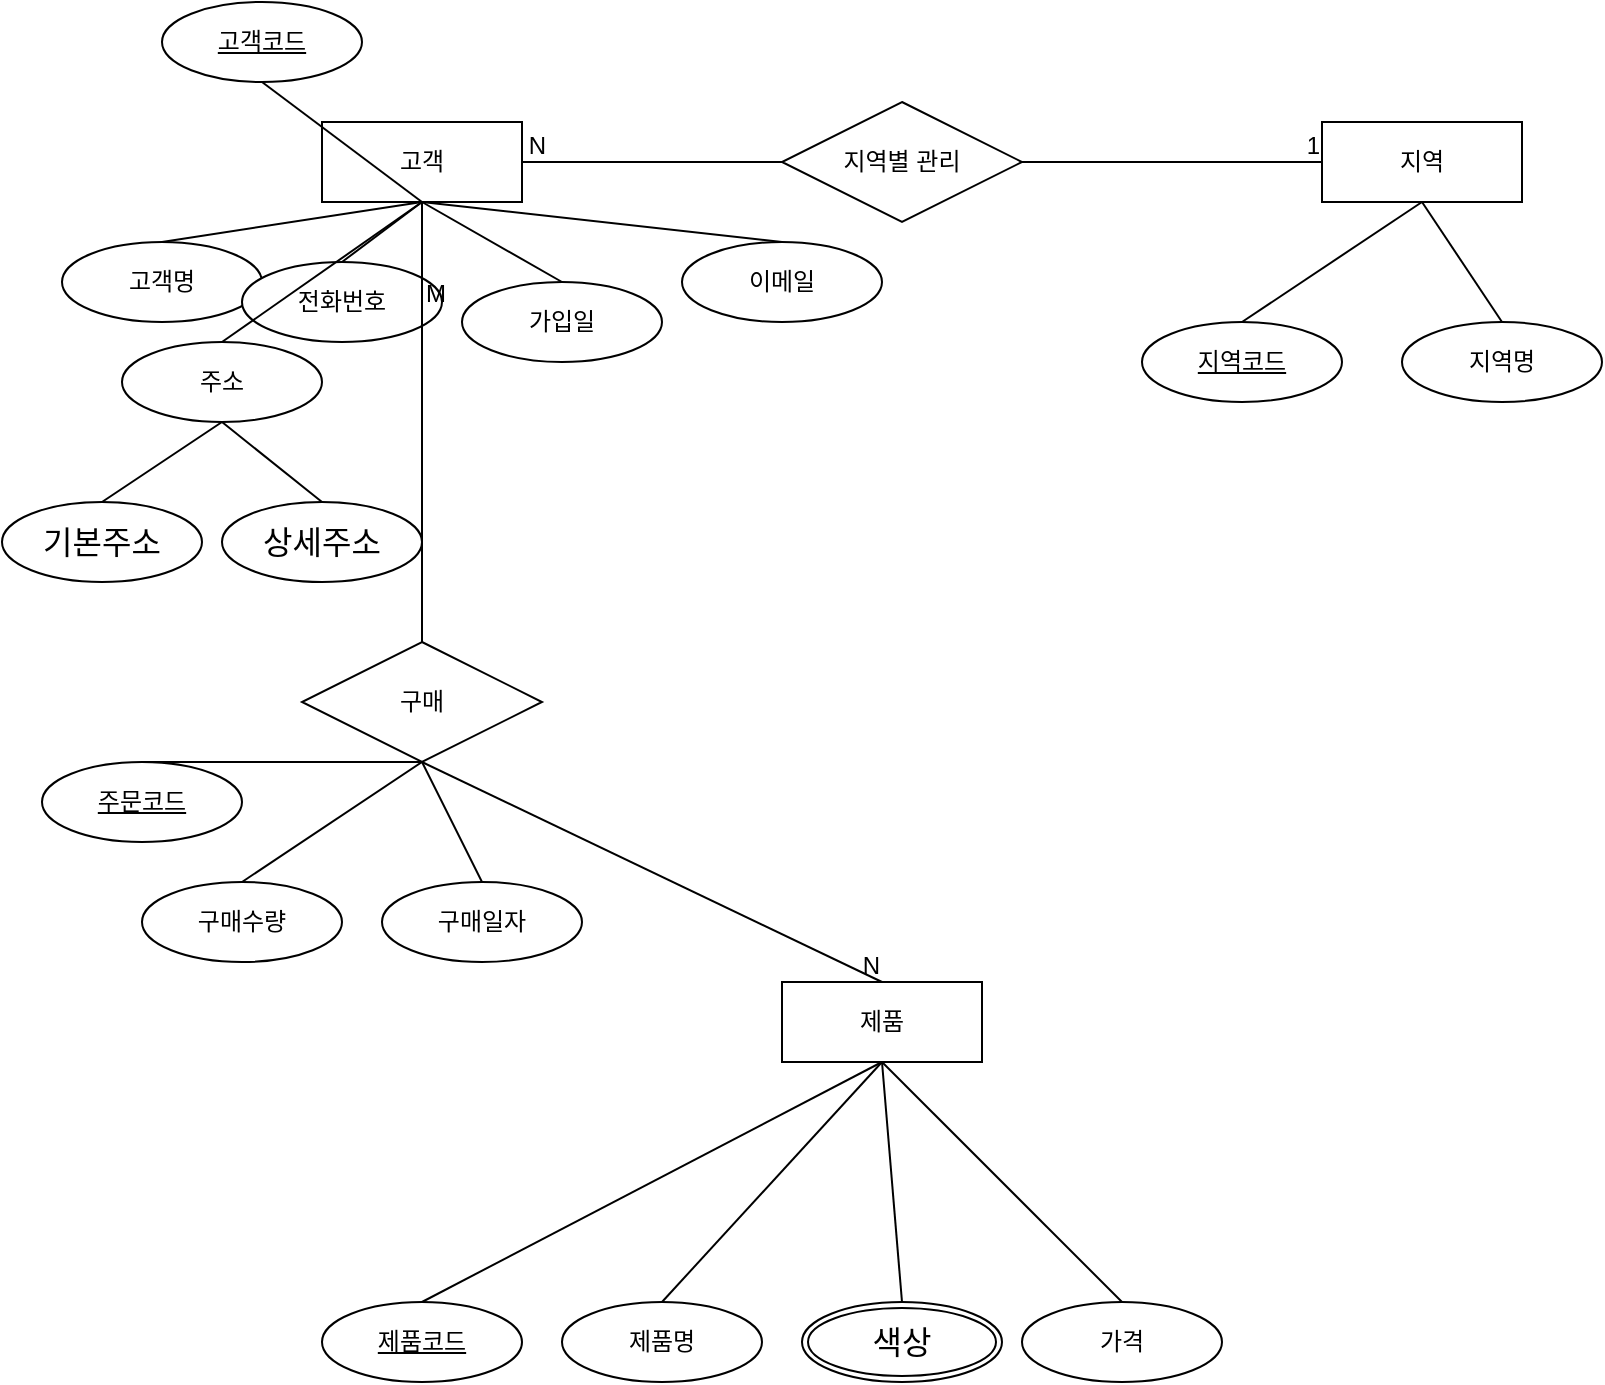 <mxfile version="23.0.2" type="device" pages="2">
  <diagram name="페이지-1" id="agAlnrABVbmc0q977noG">
    <mxGraphModel dx="712" dy="828" grid="1" gridSize="10" guides="1" tooltips="1" connect="1" arrows="1" fold="1" page="1" pageScale="1" pageWidth="827" pageHeight="1169" math="0" shadow="0">
      <root>
        <mxCell id="0" />
        <mxCell id="1" parent="0" />
        <mxCell id="vAJG7Xv3H2hEZ5oo-mpn-1" value="고객" style="whiteSpace=wrap;html=1;align=center;" parent="1" vertex="1">
          <mxGeometry x="170" y="90" width="100" height="40" as="geometry" />
        </mxCell>
        <mxCell id="vAJG7Xv3H2hEZ5oo-mpn-3" value="고객코드" style="ellipse;whiteSpace=wrap;html=1;align=center;fontStyle=4;" parent="1" vertex="1">
          <mxGeometry x="90" y="30" width="100" height="40" as="geometry" />
        </mxCell>
        <mxCell id="vAJG7Xv3H2hEZ5oo-mpn-4" value="고객명" style="ellipse;whiteSpace=wrap;html=1;align=center;" parent="1" vertex="1">
          <mxGeometry x="40" y="150" width="100" height="40" as="geometry" />
        </mxCell>
        <mxCell id="vAJG7Xv3H2hEZ5oo-mpn-5" value="전화번호" style="ellipse;whiteSpace=wrap;html=1;align=center;" parent="1" vertex="1">
          <mxGeometry x="130" y="160" width="100" height="40" as="geometry" />
        </mxCell>
        <mxCell id="vAJG7Xv3H2hEZ5oo-mpn-6" value="이메일" style="ellipse;whiteSpace=wrap;html=1;align=center;" parent="1" vertex="1">
          <mxGeometry x="350" y="150" width="100" height="40" as="geometry" />
        </mxCell>
        <mxCell id="vAJG7Xv3H2hEZ5oo-mpn-7" value="주소" style="ellipse;whiteSpace=wrap;html=1;align=center;" parent="1" vertex="1">
          <mxGeometry x="70" y="200" width="100" height="40" as="geometry" />
        </mxCell>
        <mxCell id="vAJG7Xv3H2hEZ5oo-mpn-9" value="가입일" style="ellipse;whiteSpace=wrap;html=1;align=center;" parent="1" vertex="1">
          <mxGeometry x="240" y="170" width="100" height="40" as="geometry" />
        </mxCell>
        <mxCell id="vAJG7Xv3H2hEZ5oo-mpn-10" value="" style="endArrow=none;html=1;rounded=0;entryX=0.5;entryY=1;entryDx=0;entryDy=0;exitX=0.5;exitY=1;exitDx=0;exitDy=0;" parent="1" source="vAJG7Xv3H2hEZ5oo-mpn-3" target="vAJG7Xv3H2hEZ5oo-mpn-1" edge="1">
          <mxGeometry relative="1" as="geometry">
            <mxPoint x="60" y="210" as="sourcePoint" />
            <mxPoint x="220" y="210" as="targetPoint" />
          </mxGeometry>
        </mxCell>
        <mxCell id="vAJG7Xv3H2hEZ5oo-mpn-12" value="" style="endArrow=none;html=1;rounded=0;exitX=0.5;exitY=0;exitDx=0;exitDy=0;entryX=0.5;entryY=1;entryDx=0;entryDy=0;" parent="1" source="vAJG7Xv3H2hEZ5oo-mpn-4" target="vAJG7Xv3H2hEZ5oo-mpn-1" edge="1">
          <mxGeometry relative="1" as="geometry">
            <mxPoint x="80" y="190" as="sourcePoint" />
            <mxPoint x="260" y="160" as="targetPoint" />
          </mxGeometry>
        </mxCell>
        <mxCell id="vAJG7Xv3H2hEZ5oo-mpn-13" value="" style="endArrow=none;html=1;rounded=0;exitX=0.5;exitY=0;exitDx=0;exitDy=0;entryX=0.5;entryY=1;entryDx=0;entryDy=0;" parent="1" source="vAJG7Xv3H2hEZ5oo-mpn-5" target="vAJG7Xv3H2hEZ5oo-mpn-1" edge="1">
          <mxGeometry relative="1" as="geometry">
            <mxPoint x="190" y="220" as="sourcePoint" />
            <mxPoint x="260" y="160" as="targetPoint" />
          </mxGeometry>
        </mxCell>
        <mxCell id="vAJG7Xv3H2hEZ5oo-mpn-14" value="" style="endArrow=none;html=1;rounded=0;exitX=0.5;exitY=0;exitDx=0;exitDy=0;entryX=0.5;entryY=1;entryDx=0;entryDy=0;" parent="1" source="vAJG7Xv3H2hEZ5oo-mpn-6" target="vAJG7Xv3H2hEZ5oo-mpn-1" edge="1">
          <mxGeometry relative="1" as="geometry">
            <mxPoint x="300" y="220" as="sourcePoint" />
            <mxPoint x="270" y="170" as="targetPoint" />
          </mxGeometry>
        </mxCell>
        <mxCell id="vAJG7Xv3H2hEZ5oo-mpn-15" value="" style="endArrow=none;html=1;rounded=0;exitX=0.5;exitY=0;exitDx=0;exitDy=0;entryX=0.5;entryY=1;entryDx=0;entryDy=0;" parent="1" source="vAJG7Xv3H2hEZ5oo-mpn-7" target="vAJG7Xv3H2hEZ5oo-mpn-1" edge="1">
          <mxGeometry relative="1" as="geometry">
            <mxPoint x="200" y="280" as="sourcePoint" />
            <mxPoint x="410" y="180" as="targetPoint" />
          </mxGeometry>
        </mxCell>
        <mxCell id="vAJG7Xv3H2hEZ5oo-mpn-17" value="" style="endArrow=none;html=1;rounded=0;exitX=0.5;exitY=0;exitDx=0;exitDy=0;entryX=0.5;entryY=1;entryDx=0;entryDy=0;" parent="1" source="vAJG7Xv3H2hEZ5oo-mpn-9" target="vAJG7Xv3H2hEZ5oo-mpn-1" edge="1">
          <mxGeometry relative="1" as="geometry">
            <mxPoint x="400" y="360" as="sourcePoint" />
            <mxPoint x="390" y="230" as="targetPoint" />
          </mxGeometry>
        </mxCell>
        <mxCell id="vAJG7Xv3H2hEZ5oo-mpn-18" value="지역" style="whiteSpace=wrap;html=1;align=center;" parent="1" vertex="1">
          <mxGeometry x="670" y="90" width="100" height="40" as="geometry" />
        </mxCell>
        <mxCell id="vAJG7Xv3H2hEZ5oo-mpn-20" value="지역명" style="ellipse;whiteSpace=wrap;html=1;align=center;" parent="1" vertex="1">
          <mxGeometry x="710" y="190" width="100" height="40" as="geometry" />
        </mxCell>
        <mxCell id="vAJG7Xv3H2hEZ5oo-mpn-21" value="" style="endArrow=none;html=1;rounded=0;entryX=0.5;entryY=1;entryDx=0;entryDy=0;exitX=0.5;exitY=0;exitDx=0;exitDy=0;" parent="1" source="eGrZaeQqLZnE1c3M39Xj-1" target="vAJG7Xv3H2hEZ5oo-mpn-18" edge="1">
          <mxGeometry relative="1" as="geometry">
            <mxPoint x="640" y="190" as="sourcePoint" />
            <mxPoint x="710" y="105" as="targetPoint" />
          </mxGeometry>
        </mxCell>
        <mxCell id="vAJG7Xv3H2hEZ5oo-mpn-22" value="" style="endArrow=none;html=1;rounded=0;exitX=0.5;exitY=0;exitDx=0;exitDy=0;entryX=0.5;entryY=1;entryDx=0;entryDy=0;" parent="1" source="vAJG7Xv3H2hEZ5oo-mpn-20" target="vAJG7Xv3H2hEZ5oo-mpn-18" edge="1">
          <mxGeometry relative="1" as="geometry">
            <mxPoint x="580" y="180" as="sourcePoint" />
            <mxPoint x="630" y="125" as="targetPoint" />
          </mxGeometry>
        </mxCell>
        <mxCell id="vAJG7Xv3H2hEZ5oo-mpn-23" value="제품" style="whiteSpace=wrap;html=1;align=center;" parent="1" vertex="1">
          <mxGeometry x="400" y="520" width="100" height="40" as="geometry" />
        </mxCell>
        <mxCell id="vAJG7Xv3H2hEZ5oo-mpn-25" value="제품명" style="ellipse;whiteSpace=wrap;html=1;align=center;" parent="1" vertex="1">
          <mxGeometry x="290" y="680" width="100" height="40" as="geometry" />
        </mxCell>
        <mxCell id="vAJG7Xv3H2hEZ5oo-mpn-27" value="가격" style="ellipse;whiteSpace=wrap;html=1;align=center;" parent="1" vertex="1">
          <mxGeometry x="520" y="680" width="100" height="40" as="geometry" />
        </mxCell>
        <mxCell id="vAJG7Xv3H2hEZ5oo-mpn-28" value="" style="endArrow=none;html=1;rounded=0;entryX=0.5;entryY=1;entryDx=0;entryDy=0;exitX=0.5;exitY=0;exitDx=0;exitDy=0;" parent="1" source="eGrZaeQqLZnE1c3M39Xj-2" target="vAJG7Xv3H2hEZ5oo-mpn-23" edge="1">
          <mxGeometry relative="1" as="geometry">
            <mxPoint x="220" y="680" as="sourcePoint" />
            <mxPoint x="460" y="480" as="targetPoint" />
          </mxGeometry>
        </mxCell>
        <mxCell id="vAJG7Xv3H2hEZ5oo-mpn-29" value="" style="endArrow=none;html=1;rounded=0;entryX=0.5;entryY=1;entryDx=0;entryDy=0;exitX=0.5;exitY=0;exitDx=0;exitDy=0;" parent="1" source="vAJG7Xv3H2hEZ5oo-mpn-25" target="vAJG7Xv3H2hEZ5oo-mpn-23" edge="1">
          <mxGeometry relative="1" as="geometry">
            <mxPoint x="230" y="690" as="sourcePoint" />
            <mxPoint x="400" y="615" as="targetPoint" />
          </mxGeometry>
        </mxCell>
        <mxCell id="vAJG7Xv3H2hEZ5oo-mpn-30" value="" style="endArrow=none;html=1;rounded=0;entryX=0.5;entryY=1;entryDx=0;entryDy=0;exitX=0.5;exitY=0;exitDx=0;exitDy=0;" parent="1" source="Fdq0bF96aZDWHHD5cIfH-6" target="vAJG7Xv3H2hEZ5oo-mpn-23" edge="1">
          <mxGeometry relative="1" as="geometry">
            <mxPoint x="460" y="680" as="sourcePoint" />
            <mxPoint x="400" y="615" as="targetPoint" />
          </mxGeometry>
        </mxCell>
        <mxCell id="vAJG7Xv3H2hEZ5oo-mpn-31" value="" style="endArrow=none;html=1;rounded=0;entryX=0.5;entryY=1;entryDx=0;entryDy=0;exitX=0.5;exitY=0;exitDx=0;exitDy=0;" parent="1" source="vAJG7Xv3H2hEZ5oo-mpn-27" target="vAJG7Xv3H2hEZ5oo-mpn-23" edge="1">
          <mxGeometry relative="1" as="geometry">
            <mxPoint x="470" y="690" as="sourcePoint" />
            <mxPoint x="400" y="615" as="targetPoint" />
          </mxGeometry>
        </mxCell>
        <mxCell id="vAJG7Xv3H2hEZ5oo-mpn-33" value="구매수량" style="ellipse;whiteSpace=wrap;html=1;align=center;" parent="1" vertex="1">
          <mxGeometry x="80" y="470" width="100" height="40" as="geometry" />
        </mxCell>
        <mxCell id="vAJG7Xv3H2hEZ5oo-mpn-34" value="구매일자" style="ellipse;whiteSpace=wrap;html=1;align=center;" parent="1" vertex="1">
          <mxGeometry x="200" y="470" width="100" height="40" as="geometry" />
        </mxCell>
        <mxCell id="vAJG7Xv3H2hEZ5oo-mpn-35" value="" style="endArrow=none;html=1;rounded=0;entryX=0.5;entryY=0;entryDx=0;entryDy=0;exitX=0.5;exitY=1;exitDx=0;exitDy=0;" parent="1" source="vAJG7Xv3H2hEZ5oo-mpn-32" target="vAJG7Xv3H2hEZ5oo-mpn-33" edge="1">
          <mxGeometry relative="1" as="geometry">
            <mxPoint x="-70" y="540" as="sourcePoint" />
            <mxPoint x="90" y="540" as="targetPoint" />
          </mxGeometry>
        </mxCell>
        <mxCell id="vAJG7Xv3H2hEZ5oo-mpn-36" value="" style="endArrow=none;html=1;rounded=0;entryX=0.5;entryY=0;entryDx=0;entryDy=0;exitX=0.5;exitY=1;exitDx=0;exitDy=0;" parent="1" source="vAJG7Xv3H2hEZ5oo-mpn-32" target="vAJG7Xv3H2hEZ5oo-mpn-34" edge="1">
          <mxGeometry relative="1" as="geometry">
            <mxPoint x="-70" y="540" as="sourcePoint" />
            <mxPoint x="90" y="540" as="targetPoint" />
          </mxGeometry>
        </mxCell>
        <mxCell id="vAJG7Xv3H2hEZ5oo-mpn-37" value="지역별 관리" style="shape=rhombus;perimeter=rhombusPerimeter;whiteSpace=wrap;html=1;align=center;" parent="1" vertex="1">
          <mxGeometry x="400" y="80" width="120" height="60" as="geometry" />
        </mxCell>
        <mxCell id="vAJG7Xv3H2hEZ5oo-mpn-38" value="" style="endArrow=none;html=1;rounded=0;entryX=0;entryY=0.5;entryDx=0;entryDy=0;exitX=1;exitY=0.5;exitDx=0;exitDy=0;" parent="1" source="vAJG7Xv3H2hEZ5oo-mpn-37" target="vAJG7Xv3H2hEZ5oo-mpn-18" edge="1">
          <mxGeometry relative="1" as="geometry">
            <mxPoint x="170" y="480" as="sourcePoint" />
            <mxPoint x="330" y="480" as="targetPoint" />
          </mxGeometry>
        </mxCell>
        <mxCell id="vAJG7Xv3H2hEZ5oo-mpn-39" value="1" style="resizable=0;html=1;whiteSpace=wrap;align=right;verticalAlign=bottom;" parent="vAJG7Xv3H2hEZ5oo-mpn-38" connectable="0" vertex="1">
          <mxGeometry x="1" relative="1" as="geometry" />
        </mxCell>
        <mxCell id="vAJG7Xv3H2hEZ5oo-mpn-40" value="" style="endArrow=none;html=1;rounded=0;exitX=0;exitY=0.5;exitDx=0;exitDy=0;entryX=1;entryY=0.5;entryDx=0;entryDy=0;" parent="1" source="vAJG7Xv3H2hEZ5oo-mpn-37" target="vAJG7Xv3H2hEZ5oo-mpn-1" edge="1">
          <mxGeometry relative="1" as="geometry">
            <mxPoint x="170" y="380" as="sourcePoint" />
            <mxPoint x="330" y="380" as="targetPoint" />
          </mxGeometry>
        </mxCell>
        <mxCell id="vAJG7Xv3H2hEZ5oo-mpn-41" value="N" style="resizable=0;html=1;whiteSpace=wrap;align=right;verticalAlign=bottom;" parent="vAJG7Xv3H2hEZ5oo-mpn-40" connectable="0" vertex="1">
          <mxGeometry x="1" relative="1" as="geometry">
            <mxPoint x="13" as="offset" />
          </mxGeometry>
        </mxCell>
        <mxCell id="vAJG7Xv3H2hEZ5oo-mpn-44" value="" style="endArrow=none;html=1;rounded=0;exitX=0.5;exitY=1;exitDx=0;exitDy=0;entryX=0.5;entryY=0;entryDx=0;entryDy=0;" parent="1" source="vAJG7Xv3H2hEZ5oo-mpn-32" target="vAJG7Xv3H2hEZ5oo-mpn-23" edge="1">
          <mxGeometry relative="1" as="geometry">
            <mxPoint x="610" y="380" as="sourcePoint" />
            <mxPoint x="770" y="380" as="targetPoint" />
            <Array as="points" />
          </mxGeometry>
        </mxCell>
        <mxCell id="vAJG7Xv3H2hEZ5oo-mpn-46" value="N" style="resizable=0;html=1;whiteSpace=wrap;align=right;verticalAlign=bottom;" parent="vAJG7Xv3H2hEZ5oo-mpn-44" connectable="0" vertex="1">
          <mxGeometry x="1" relative="1" as="geometry" />
        </mxCell>
        <mxCell id="vAJG7Xv3H2hEZ5oo-mpn-47" value="" style="endArrow=none;html=1;rounded=0;exitX=0.5;exitY=1;exitDx=0;exitDy=0;entryX=0.5;entryY=0;entryDx=0;entryDy=0;" parent="1" source="vAJG7Xv3H2hEZ5oo-mpn-1" target="vAJG7Xv3H2hEZ5oo-mpn-32" edge="1">
          <mxGeometry relative="1" as="geometry">
            <mxPoint x="250" y="130" as="sourcePoint" />
            <mxPoint x="390" y="565" as="targetPoint" />
            <Array as="points" />
          </mxGeometry>
        </mxCell>
        <mxCell id="vAJG7Xv3H2hEZ5oo-mpn-48" value="M" style="resizable=0;html=1;whiteSpace=wrap;align=left;verticalAlign=bottom;" parent="vAJG7Xv3H2hEZ5oo-mpn-47" connectable="0" vertex="1">
          <mxGeometry x="-1" relative="1" as="geometry">
            <mxPoint y="54" as="offset" />
          </mxGeometry>
        </mxCell>
        <mxCell id="vAJG7Xv3H2hEZ5oo-mpn-32" value="구매" style="shape=rhombus;perimeter=rhombusPerimeter;whiteSpace=wrap;html=1;align=center;" parent="1" vertex="1">
          <mxGeometry x="160" y="350" width="120" height="60" as="geometry" />
        </mxCell>
        <mxCell id="eGrZaeQqLZnE1c3M39Xj-1" value="지역코드" style="ellipse;whiteSpace=wrap;html=1;align=center;fontStyle=4;" parent="1" vertex="1">
          <mxGeometry x="580" y="190" width="100" height="40" as="geometry" />
        </mxCell>
        <mxCell id="eGrZaeQqLZnE1c3M39Xj-2" value="제품코드" style="ellipse;whiteSpace=wrap;html=1;align=center;fontStyle=4;" parent="1" vertex="1">
          <mxGeometry x="170" y="680" width="100" height="40" as="geometry" />
        </mxCell>
        <mxCell id="eGrZaeQqLZnE1c3M39Xj-3" value="주문코드" style="ellipse;whiteSpace=wrap;html=1;align=center;fontStyle=4;" parent="1" vertex="1">
          <mxGeometry x="30" y="410" width="100" height="40" as="geometry" />
        </mxCell>
        <mxCell id="eGrZaeQqLZnE1c3M39Xj-4" value="" style="endArrow=none;html=1;rounded=0;exitX=0.5;exitY=0;exitDx=0;exitDy=0;" parent="1" source="eGrZaeQqLZnE1c3M39Xj-3" edge="1">
          <mxGeometry relative="1" as="geometry">
            <mxPoint x="610" y="400" as="sourcePoint" />
            <mxPoint x="220" y="410" as="targetPoint" />
          </mxGeometry>
        </mxCell>
        <mxCell id="Fdq0bF96aZDWHHD5cIfH-1" value="기본주소" style="ellipse;whiteSpace=wrap;html=1;align=center;fontSize=16;" vertex="1" parent="1">
          <mxGeometry x="10" y="280" width="100" height="40" as="geometry" />
        </mxCell>
        <mxCell id="Fdq0bF96aZDWHHD5cIfH-3" value="상세주소" style="ellipse;whiteSpace=wrap;html=1;align=center;fontSize=16;" vertex="1" parent="1">
          <mxGeometry x="120" y="280" width="100" height="40" as="geometry" />
        </mxCell>
        <mxCell id="Fdq0bF96aZDWHHD5cIfH-4" value="" style="endArrow=none;html=1;rounded=0;fontSize=12;startSize=8;endSize=8;curved=1;exitX=0.5;exitY=0;exitDx=0;exitDy=0;entryX=0.5;entryY=1;entryDx=0;entryDy=0;" edge="1" parent="1" source="Fdq0bF96aZDWHHD5cIfH-1" target="vAJG7Xv3H2hEZ5oo-mpn-7">
          <mxGeometry relative="1" as="geometry">
            <mxPoint x="320" y="330" as="sourcePoint" />
            <mxPoint x="480" y="330" as="targetPoint" />
          </mxGeometry>
        </mxCell>
        <mxCell id="Fdq0bF96aZDWHHD5cIfH-5" value="" style="endArrow=none;html=1;rounded=0;fontSize=12;startSize=8;endSize=8;curved=1;entryX=0.5;entryY=1;entryDx=0;entryDy=0;exitX=0.5;exitY=0;exitDx=0;exitDy=0;" edge="1" parent="1" source="Fdq0bF96aZDWHHD5cIfH-3" target="vAJG7Xv3H2hEZ5oo-mpn-7">
          <mxGeometry relative="1" as="geometry">
            <mxPoint x="230" y="330" as="sourcePoint" />
            <mxPoint x="390" y="330" as="targetPoint" />
          </mxGeometry>
        </mxCell>
        <mxCell id="Fdq0bF96aZDWHHD5cIfH-6" value="색상" style="ellipse;shape=doubleEllipse;margin=3;whiteSpace=wrap;html=1;align=center;fontSize=16;" vertex="1" parent="1">
          <mxGeometry x="410" y="680" width="100" height="40" as="geometry" />
        </mxCell>
      </root>
    </mxGraphModel>
  </diagram>
  <diagram id="1ZFnP8sK4Ur0XCQ3PbQ-" name="릴레이션십">
    <mxGraphModel dx="712" dy="828" grid="1" gridSize="10" guides="1" tooltips="1" connect="1" arrows="1" fold="1" page="1" pageScale="1" pageWidth="827" pageHeight="1169" math="0" shadow="0">
      <root>
        <mxCell id="0" />
        <mxCell id="1" parent="0" />
        <mxCell id="qqgQk-MeV85JXvfZ6uq5-17" value="고객" style="shape=table;startSize=30;container=1;collapsible=1;childLayout=tableLayout;fixedRows=1;rowLines=0;fontStyle=1;align=center;resizeLast=1;html=1;whiteSpace=wrap;" parent="1" vertex="1">
          <mxGeometry x="40" y="30" width="180" height="270" as="geometry" />
        </mxCell>
        <mxCell id="qqgQk-MeV85JXvfZ6uq5-18" value="" style="shape=tableRow;horizontal=0;startSize=0;swimlaneHead=0;swimlaneBody=0;fillColor=none;collapsible=0;dropTarget=0;points=[[0,0.5],[1,0.5]];portConstraint=eastwest;top=0;left=0;right=0;bottom=0;html=1;" parent="qqgQk-MeV85JXvfZ6uq5-17" vertex="1">
          <mxGeometry y="30" width="180" height="30" as="geometry" />
        </mxCell>
        <mxCell id="qqgQk-MeV85JXvfZ6uq5-19" value="PK" style="shape=partialRectangle;connectable=0;fillColor=none;top=0;left=0;bottom=0;right=0;fontStyle=1;overflow=hidden;html=1;whiteSpace=wrap;" parent="qqgQk-MeV85JXvfZ6uq5-18" vertex="1">
          <mxGeometry width="60" height="30" as="geometry">
            <mxRectangle width="60" height="30" as="alternateBounds" />
          </mxGeometry>
        </mxCell>
        <mxCell id="qqgQk-MeV85JXvfZ6uq5-20" value="고객코드" style="shape=partialRectangle;connectable=0;fillColor=none;top=0;left=0;bottom=0;right=0;align=left;spacingLeft=6;fontStyle=5;overflow=hidden;html=1;whiteSpace=wrap;" parent="qqgQk-MeV85JXvfZ6uq5-18" vertex="1">
          <mxGeometry x="60" width="120" height="30" as="geometry">
            <mxRectangle width="120" height="30" as="alternateBounds" />
          </mxGeometry>
        </mxCell>
        <mxCell id="qqgQk-MeV85JXvfZ6uq5-21" value="" style="shape=tableRow;horizontal=0;startSize=0;swimlaneHead=0;swimlaneBody=0;fillColor=none;collapsible=0;dropTarget=0;points=[[0,0.5],[1,0.5]];portConstraint=eastwest;top=0;left=0;right=0;bottom=1;html=1;" parent="qqgQk-MeV85JXvfZ6uq5-17" vertex="1">
          <mxGeometry y="60" width="180" height="30" as="geometry" />
        </mxCell>
        <mxCell id="qqgQk-MeV85JXvfZ6uq5-22" value="FK&lt;span style=&quot;white-space: pre;&quot;&gt;&#x9;&lt;/span&gt;" style="shape=partialRectangle;connectable=0;fillColor=none;top=0;left=0;bottom=0;right=0;fontStyle=1;overflow=hidden;html=1;whiteSpace=wrap;" parent="qqgQk-MeV85JXvfZ6uq5-21" vertex="1">
          <mxGeometry width="60" height="30" as="geometry">
            <mxRectangle width="60" height="30" as="alternateBounds" />
          </mxGeometry>
        </mxCell>
        <mxCell id="qqgQk-MeV85JXvfZ6uq5-23" value="지역" style="shape=partialRectangle;connectable=0;fillColor=none;top=0;left=0;bottom=0;right=0;align=left;spacingLeft=6;fontStyle=5;overflow=hidden;html=1;whiteSpace=wrap;" parent="qqgQk-MeV85JXvfZ6uq5-21" vertex="1">
          <mxGeometry x="60" width="120" height="30" as="geometry">
            <mxRectangle width="120" height="30" as="alternateBounds" />
          </mxGeometry>
        </mxCell>
        <mxCell id="qqgQk-MeV85JXvfZ6uq5-24" value="" style="shape=tableRow;horizontal=0;startSize=0;swimlaneHead=0;swimlaneBody=0;fillColor=none;collapsible=0;dropTarget=0;points=[[0,0.5],[1,0.5]];portConstraint=eastwest;top=0;left=0;right=0;bottom=0;html=1;" parent="qqgQk-MeV85JXvfZ6uq5-17" vertex="1">
          <mxGeometry y="90" width="180" height="30" as="geometry" />
        </mxCell>
        <mxCell id="qqgQk-MeV85JXvfZ6uq5-25" value="" style="shape=partialRectangle;connectable=0;fillColor=none;top=0;left=0;bottom=0;right=0;editable=1;overflow=hidden;html=1;whiteSpace=wrap;" parent="qqgQk-MeV85JXvfZ6uq5-24" vertex="1">
          <mxGeometry width="60" height="30" as="geometry">
            <mxRectangle width="60" height="30" as="alternateBounds" />
          </mxGeometry>
        </mxCell>
        <mxCell id="qqgQk-MeV85JXvfZ6uq5-26" value="고객명" style="shape=partialRectangle;connectable=0;fillColor=none;top=0;left=0;bottom=0;right=0;align=left;spacingLeft=6;overflow=hidden;html=1;whiteSpace=wrap;" parent="qqgQk-MeV85JXvfZ6uq5-24" vertex="1">
          <mxGeometry x="60" width="120" height="30" as="geometry">
            <mxRectangle width="120" height="30" as="alternateBounds" />
          </mxGeometry>
        </mxCell>
        <mxCell id="qqgQk-MeV85JXvfZ6uq5-27" value="" style="shape=tableRow;horizontal=0;startSize=0;swimlaneHead=0;swimlaneBody=0;fillColor=none;collapsible=0;dropTarget=0;points=[[0,0.5],[1,0.5]];portConstraint=eastwest;top=0;left=0;right=0;bottom=0;html=1;" parent="qqgQk-MeV85JXvfZ6uq5-17" vertex="1">
          <mxGeometry y="120" width="180" height="30" as="geometry" />
        </mxCell>
        <mxCell id="qqgQk-MeV85JXvfZ6uq5-28" value="" style="shape=partialRectangle;connectable=0;fillColor=none;top=0;left=0;bottom=0;right=0;editable=1;overflow=hidden;html=1;whiteSpace=wrap;" parent="qqgQk-MeV85JXvfZ6uq5-27" vertex="1">
          <mxGeometry width="60" height="30" as="geometry">
            <mxRectangle width="60" height="30" as="alternateBounds" />
          </mxGeometry>
        </mxCell>
        <mxCell id="qqgQk-MeV85JXvfZ6uq5-29" value="전화번호" style="shape=partialRectangle;connectable=0;fillColor=none;top=0;left=0;bottom=0;right=0;align=left;spacingLeft=6;overflow=hidden;html=1;whiteSpace=wrap;" parent="qqgQk-MeV85JXvfZ6uq5-27" vertex="1">
          <mxGeometry x="60" width="120" height="30" as="geometry">
            <mxRectangle width="120" height="30" as="alternateBounds" />
          </mxGeometry>
        </mxCell>
        <mxCell id="qqgQk-MeV85JXvfZ6uq5-43" value="" style="shape=tableRow;horizontal=0;startSize=0;swimlaneHead=0;swimlaneBody=0;fillColor=none;collapsible=0;dropTarget=0;points=[[0,0.5],[1,0.5]];portConstraint=eastwest;top=0;left=0;right=0;bottom=0;html=1;" parent="qqgQk-MeV85JXvfZ6uq5-17" vertex="1">
          <mxGeometry y="150" width="180" height="30" as="geometry" />
        </mxCell>
        <mxCell id="qqgQk-MeV85JXvfZ6uq5-44" value="" style="shape=partialRectangle;connectable=0;fillColor=none;top=0;left=0;bottom=0;right=0;editable=1;overflow=hidden;html=1;whiteSpace=wrap;" parent="qqgQk-MeV85JXvfZ6uq5-43" vertex="1">
          <mxGeometry width="60" height="30" as="geometry">
            <mxRectangle width="60" height="30" as="alternateBounds" />
          </mxGeometry>
        </mxCell>
        <mxCell id="qqgQk-MeV85JXvfZ6uq5-45" value="이메일" style="shape=partialRectangle;connectable=0;fillColor=none;top=0;left=0;bottom=0;right=0;align=left;spacingLeft=6;overflow=hidden;html=1;whiteSpace=wrap;" parent="qqgQk-MeV85JXvfZ6uq5-43" vertex="1">
          <mxGeometry x="60" width="120" height="30" as="geometry">
            <mxRectangle width="120" height="30" as="alternateBounds" />
          </mxGeometry>
        </mxCell>
        <mxCell id="qqgQk-MeV85JXvfZ6uq5-46" value="" style="shape=tableRow;horizontal=0;startSize=0;swimlaneHead=0;swimlaneBody=0;fillColor=none;collapsible=0;dropTarget=0;points=[[0,0.5],[1,0.5]];portConstraint=eastwest;top=0;left=0;right=0;bottom=0;html=1;" parent="qqgQk-MeV85JXvfZ6uq5-17" vertex="1">
          <mxGeometry y="180" width="180" height="30" as="geometry" />
        </mxCell>
        <mxCell id="qqgQk-MeV85JXvfZ6uq5-47" value="" style="shape=partialRectangle;connectable=0;fillColor=none;top=0;left=0;bottom=0;right=0;editable=1;overflow=hidden;html=1;whiteSpace=wrap;" parent="qqgQk-MeV85JXvfZ6uq5-46" vertex="1">
          <mxGeometry width="60" height="30" as="geometry">
            <mxRectangle width="60" height="30" as="alternateBounds" />
          </mxGeometry>
        </mxCell>
        <mxCell id="qqgQk-MeV85JXvfZ6uq5-48" value="기본주소" style="shape=partialRectangle;connectable=0;fillColor=none;top=0;left=0;bottom=0;right=0;align=left;spacingLeft=6;overflow=hidden;html=1;whiteSpace=wrap;" parent="qqgQk-MeV85JXvfZ6uq5-46" vertex="1">
          <mxGeometry x="60" width="120" height="30" as="geometry">
            <mxRectangle width="120" height="30" as="alternateBounds" />
          </mxGeometry>
        </mxCell>
        <mxCell id="oCkBqmZnr9LWscITxb4S-3" value="" style="shape=tableRow;horizontal=0;startSize=0;swimlaneHead=0;swimlaneBody=0;fillColor=none;collapsible=0;dropTarget=0;points=[[0,0.5],[1,0.5]];portConstraint=eastwest;top=0;left=0;right=0;bottom=0;html=1;" vertex="1" parent="qqgQk-MeV85JXvfZ6uq5-17">
          <mxGeometry y="210" width="180" height="30" as="geometry" />
        </mxCell>
        <mxCell id="oCkBqmZnr9LWscITxb4S-4" value="" style="shape=partialRectangle;connectable=0;fillColor=none;top=0;left=0;bottom=0;right=0;editable=1;overflow=hidden;html=1;whiteSpace=wrap;" vertex="1" parent="oCkBqmZnr9LWscITxb4S-3">
          <mxGeometry width="60" height="30" as="geometry">
            <mxRectangle width="60" height="30" as="alternateBounds" />
          </mxGeometry>
        </mxCell>
        <mxCell id="oCkBqmZnr9LWscITxb4S-5" value="상세주소" style="shape=partialRectangle;connectable=0;fillColor=none;top=0;left=0;bottom=0;right=0;align=left;spacingLeft=6;overflow=hidden;html=1;whiteSpace=wrap;" vertex="1" parent="oCkBqmZnr9LWscITxb4S-3">
          <mxGeometry x="60" width="120" height="30" as="geometry">
            <mxRectangle width="120" height="30" as="alternateBounds" />
          </mxGeometry>
        </mxCell>
        <mxCell id="qqgQk-MeV85JXvfZ6uq5-49" value="" style="shape=tableRow;horizontal=0;startSize=0;swimlaneHead=0;swimlaneBody=0;fillColor=none;collapsible=0;dropTarget=0;points=[[0,0.5],[1,0.5]];portConstraint=eastwest;top=0;left=0;right=0;bottom=0;html=1;" parent="qqgQk-MeV85JXvfZ6uq5-17" vertex="1">
          <mxGeometry y="240" width="180" height="30" as="geometry" />
        </mxCell>
        <mxCell id="qqgQk-MeV85JXvfZ6uq5-50" value="" style="shape=partialRectangle;connectable=0;fillColor=none;top=0;left=0;bottom=0;right=0;editable=1;overflow=hidden;html=1;whiteSpace=wrap;" parent="qqgQk-MeV85JXvfZ6uq5-49" vertex="1">
          <mxGeometry width="60" height="30" as="geometry">
            <mxRectangle width="60" height="30" as="alternateBounds" />
          </mxGeometry>
        </mxCell>
        <mxCell id="qqgQk-MeV85JXvfZ6uq5-51" value="가입일" style="shape=partialRectangle;connectable=0;fillColor=none;top=0;left=0;bottom=0;right=0;align=left;spacingLeft=6;overflow=hidden;html=1;whiteSpace=wrap;" parent="qqgQk-MeV85JXvfZ6uq5-49" vertex="1">
          <mxGeometry x="60" width="120" height="30" as="geometry">
            <mxRectangle width="120" height="30" as="alternateBounds" />
          </mxGeometry>
        </mxCell>
        <mxCell id="qqgQk-MeV85JXvfZ6uq5-65" value="지역" style="shape=table;startSize=30;container=1;collapsible=1;childLayout=tableLayout;fixedRows=1;rowLines=0;fontStyle=1;align=center;resizeLast=1;html=1;" parent="1" vertex="1">
          <mxGeometry x="290" y="510" width="180" height="90" as="geometry" />
        </mxCell>
        <mxCell id="qqgQk-MeV85JXvfZ6uq5-66" value="" style="shape=tableRow;horizontal=0;startSize=0;swimlaneHead=0;swimlaneBody=0;fillColor=none;collapsible=0;dropTarget=0;points=[[0,0.5],[1,0.5]];portConstraint=eastwest;top=0;left=0;right=0;bottom=1;" parent="qqgQk-MeV85JXvfZ6uq5-65" vertex="1">
          <mxGeometry y="30" width="180" height="30" as="geometry" />
        </mxCell>
        <mxCell id="qqgQk-MeV85JXvfZ6uq5-67" value="PK" style="shape=partialRectangle;connectable=0;fillColor=none;top=0;left=0;bottom=0;right=0;fontStyle=1;overflow=hidden;whiteSpace=wrap;html=1;" parent="qqgQk-MeV85JXvfZ6uq5-66" vertex="1">
          <mxGeometry width="30" height="30" as="geometry">
            <mxRectangle width="30" height="30" as="alternateBounds" />
          </mxGeometry>
        </mxCell>
        <mxCell id="qqgQk-MeV85JXvfZ6uq5-68" value="지역코드" style="shape=partialRectangle;connectable=0;fillColor=none;top=0;left=0;bottom=0;right=0;align=left;spacingLeft=6;fontStyle=5;overflow=hidden;whiteSpace=wrap;html=1;" parent="qqgQk-MeV85JXvfZ6uq5-66" vertex="1">
          <mxGeometry x="30" width="150" height="30" as="geometry">
            <mxRectangle width="150" height="30" as="alternateBounds" />
          </mxGeometry>
        </mxCell>
        <mxCell id="qqgQk-MeV85JXvfZ6uq5-69" value="" style="shape=tableRow;horizontal=0;startSize=0;swimlaneHead=0;swimlaneBody=0;fillColor=none;collapsible=0;dropTarget=0;points=[[0,0.5],[1,0.5]];portConstraint=eastwest;top=0;left=0;right=0;bottom=0;" parent="qqgQk-MeV85JXvfZ6uq5-65" vertex="1">
          <mxGeometry y="60" width="180" height="30" as="geometry" />
        </mxCell>
        <mxCell id="qqgQk-MeV85JXvfZ6uq5-70" value="" style="shape=partialRectangle;connectable=0;fillColor=none;top=0;left=0;bottom=0;right=0;editable=1;overflow=hidden;whiteSpace=wrap;html=1;" parent="qqgQk-MeV85JXvfZ6uq5-69" vertex="1">
          <mxGeometry width="30" height="30" as="geometry">
            <mxRectangle width="30" height="30" as="alternateBounds" />
          </mxGeometry>
        </mxCell>
        <mxCell id="qqgQk-MeV85JXvfZ6uq5-71" value="지역명" style="shape=partialRectangle;connectable=0;fillColor=none;top=0;left=0;bottom=0;right=0;align=left;spacingLeft=6;overflow=hidden;whiteSpace=wrap;html=1;" parent="qqgQk-MeV85JXvfZ6uq5-69" vertex="1">
          <mxGeometry x="30" width="150" height="30" as="geometry">
            <mxRectangle width="150" height="30" as="alternateBounds" />
          </mxGeometry>
        </mxCell>
        <mxCell id="h1A44Ry_da37zpVlqOvN-14" value="제품" style="shape=table;startSize=30;container=1;collapsible=1;childLayout=tableLayout;fixedRows=1;rowLines=0;fontStyle=1;align=center;resizeLast=1;html=1;" parent="1" vertex="1">
          <mxGeometry x="540" y="30" width="180" height="150" as="geometry" />
        </mxCell>
        <mxCell id="h1A44Ry_da37zpVlqOvN-15" value="" style="shape=tableRow;horizontal=0;startSize=0;swimlaneHead=0;swimlaneBody=0;fillColor=none;collapsible=0;dropTarget=0;points=[[0,0.5],[1,0.5]];portConstraint=eastwest;top=0;left=0;right=0;bottom=1;" parent="h1A44Ry_da37zpVlqOvN-14" vertex="1">
          <mxGeometry y="30" width="180" height="30" as="geometry" />
        </mxCell>
        <mxCell id="h1A44Ry_da37zpVlqOvN-16" value="PK" style="shape=partialRectangle;connectable=0;fillColor=none;top=0;left=0;bottom=0;right=0;fontStyle=1;overflow=hidden;whiteSpace=wrap;html=1;" parent="h1A44Ry_da37zpVlqOvN-15" vertex="1">
          <mxGeometry width="30" height="30" as="geometry">
            <mxRectangle width="30" height="30" as="alternateBounds" />
          </mxGeometry>
        </mxCell>
        <mxCell id="h1A44Ry_da37zpVlqOvN-17" value="제품코드" style="shape=partialRectangle;connectable=0;fillColor=none;top=0;left=0;bottom=0;right=0;align=left;spacingLeft=6;fontStyle=5;overflow=hidden;whiteSpace=wrap;html=1;" parent="h1A44Ry_da37zpVlqOvN-15" vertex="1">
          <mxGeometry x="30" width="150" height="30" as="geometry">
            <mxRectangle width="150" height="30" as="alternateBounds" />
          </mxGeometry>
        </mxCell>
        <mxCell id="h1A44Ry_da37zpVlqOvN-18" value="" style="shape=tableRow;horizontal=0;startSize=0;swimlaneHead=0;swimlaneBody=0;fillColor=none;collapsible=0;dropTarget=0;points=[[0,0.5],[1,0.5]];portConstraint=eastwest;top=0;left=0;right=0;bottom=0;" parent="h1A44Ry_da37zpVlqOvN-14" vertex="1">
          <mxGeometry y="60" width="180" height="30" as="geometry" />
        </mxCell>
        <mxCell id="h1A44Ry_da37zpVlqOvN-19" value="" style="shape=partialRectangle;connectable=0;fillColor=none;top=0;left=0;bottom=0;right=0;editable=1;overflow=hidden;whiteSpace=wrap;html=1;" parent="h1A44Ry_da37zpVlqOvN-18" vertex="1">
          <mxGeometry width="30" height="30" as="geometry">
            <mxRectangle width="30" height="30" as="alternateBounds" />
          </mxGeometry>
        </mxCell>
        <mxCell id="h1A44Ry_da37zpVlqOvN-20" value="제품명" style="shape=partialRectangle;connectable=0;fillColor=none;top=0;left=0;bottom=0;right=0;align=left;spacingLeft=6;overflow=hidden;whiteSpace=wrap;html=1;" parent="h1A44Ry_da37zpVlqOvN-18" vertex="1">
          <mxGeometry x="30" width="150" height="30" as="geometry">
            <mxRectangle width="150" height="30" as="alternateBounds" />
          </mxGeometry>
        </mxCell>
        <mxCell id="h1A44Ry_da37zpVlqOvN-21" value="" style="shape=tableRow;horizontal=0;startSize=0;swimlaneHead=0;swimlaneBody=0;fillColor=none;collapsible=0;dropTarget=0;points=[[0,0.5],[1,0.5]];portConstraint=eastwest;top=0;left=0;right=0;bottom=0;" parent="h1A44Ry_da37zpVlqOvN-14" vertex="1">
          <mxGeometry y="90" width="180" height="30" as="geometry" />
        </mxCell>
        <mxCell id="h1A44Ry_da37zpVlqOvN-22" value="" style="shape=partialRectangle;connectable=0;fillColor=none;top=0;left=0;bottom=0;right=0;editable=1;overflow=hidden;whiteSpace=wrap;html=1;" parent="h1A44Ry_da37zpVlqOvN-21" vertex="1">
          <mxGeometry width="30" height="30" as="geometry">
            <mxRectangle width="30" height="30" as="alternateBounds" />
          </mxGeometry>
        </mxCell>
        <mxCell id="h1A44Ry_da37zpVlqOvN-23" value="제품색상" style="shape=partialRectangle;connectable=0;fillColor=none;top=0;left=0;bottom=0;right=0;align=left;spacingLeft=6;overflow=hidden;whiteSpace=wrap;html=1;" parent="h1A44Ry_da37zpVlqOvN-21" vertex="1">
          <mxGeometry x="30" width="150" height="30" as="geometry">
            <mxRectangle width="150" height="30" as="alternateBounds" />
          </mxGeometry>
        </mxCell>
        <mxCell id="h1A44Ry_da37zpVlqOvN-24" value="" style="shape=tableRow;horizontal=0;startSize=0;swimlaneHead=0;swimlaneBody=0;fillColor=none;collapsible=0;dropTarget=0;points=[[0,0.5],[1,0.5]];portConstraint=eastwest;top=0;left=0;right=0;bottom=0;" parent="h1A44Ry_da37zpVlqOvN-14" vertex="1">
          <mxGeometry y="120" width="180" height="30" as="geometry" />
        </mxCell>
        <mxCell id="h1A44Ry_da37zpVlqOvN-25" value="" style="shape=partialRectangle;connectable=0;fillColor=none;top=0;left=0;bottom=0;right=0;editable=1;overflow=hidden;whiteSpace=wrap;html=1;" parent="h1A44Ry_da37zpVlqOvN-24" vertex="1">
          <mxGeometry width="30" height="30" as="geometry">
            <mxRectangle width="30" height="30" as="alternateBounds" />
          </mxGeometry>
        </mxCell>
        <mxCell id="h1A44Ry_da37zpVlqOvN-26" value="가격" style="shape=partialRectangle;connectable=0;fillColor=none;top=0;left=0;bottom=0;right=0;align=left;spacingLeft=6;overflow=hidden;whiteSpace=wrap;html=1;" parent="h1A44Ry_da37zpVlqOvN-24" vertex="1">
          <mxGeometry x="30" width="150" height="30" as="geometry">
            <mxRectangle width="150" height="30" as="alternateBounds" />
          </mxGeometry>
        </mxCell>
        <mxCell id="eXOdEVw6rqeXLXzYvqOq-1" value="구매" style="shape=table;startSize=30;container=1;collapsible=1;childLayout=tableLayout;fixedRows=1;rowLines=0;fontStyle=1;align=center;resizeLast=1;html=1;whiteSpace=wrap;fontSize=16;" vertex="1" parent="1">
          <mxGeometry x="300" y="30" width="180" height="180" as="geometry" />
        </mxCell>
        <mxCell id="eXOdEVw6rqeXLXzYvqOq-2" value="" style="shape=tableRow;horizontal=0;startSize=0;swimlaneHead=0;swimlaneBody=0;fillColor=none;collapsible=0;dropTarget=0;points=[[0,0.5],[1,0.5]];portConstraint=eastwest;top=0;left=0;right=0;bottom=0;html=1;fontSize=16;" vertex="1" parent="eXOdEVw6rqeXLXzYvqOq-1">
          <mxGeometry y="30" width="180" height="30" as="geometry" />
        </mxCell>
        <mxCell id="eXOdEVw6rqeXLXzYvqOq-3" value="PK" style="shape=partialRectangle;connectable=0;fillColor=none;top=0;left=0;bottom=0;right=0;fontStyle=1;overflow=hidden;html=1;whiteSpace=wrap;fontSize=16;" vertex="1" parent="eXOdEVw6rqeXLXzYvqOq-2">
          <mxGeometry width="60" height="30" as="geometry">
            <mxRectangle width="60" height="30" as="alternateBounds" />
          </mxGeometry>
        </mxCell>
        <mxCell id="eXOdEVw6rqeXLXzYvqOq-4" value="구매코드" style="shape=partialRectangle;connectable=0;fillColor=none;top=0;left=0;bottom=0;right=0;align=left;spacingLeft=6;fontStyle=5;overflow=hidden;html=1;whiteSpace=wrap;fontSize=16;" vertex="1" parent="eXOdEVw6rqeXLXzYvqOq-2">
          <mxGeometry x="60" width="120" height="30" as="geometry">
            <mxRectangle width="120" height="30" as="alternateBounds" />
          </mxGeometry>
        </mxCell>
        <mxCell id="yp1j9jb8G0JsMyapiLQp-1" value="" style="shape=tableRow;horizontal=0;startSize=0;swimlaneHead=0;swimlaneBody=0;fillColor=none;collapsible=0;dropTarget=0;points=[[0,0.5],[1,0.5]];portConstraint=eastwest;top=0;left=0;right=0;bottom=0;html=1;fontSize=16;" vertex="1" parent="eXOdEVw6rqeXLXzYvqOq-1">
          <mxGeometry y="60" width="180" height="30" as="geometry" />
        </mxCell>
        <mxCell id="yp1j9jb8G0JsMyapiLQp-2" value="FK1" style="shape=partialRectangle;connectable=0;fillColor=none;top=0;left=0;bottom=0;right=0;fontStyle=1;overflow=hidden;html=1;whiteSpace=wrap;fontSize=16;" vertex="1" parent="yp1j9jb8G0JsMyapiLQp-1">
          <mxGeometry width="60" height="30" as="geometry">
            <mxRectangle width="60" height="30" as="alternateBounds" />
          </mxGeometry>
        </mxCell>
        <mxCell id="yp1j9jb8G0JsMyapiLQp-3" value="고객코드" style="shape=partialRectangle;connectable=0;fillColor=none;top=0;left=0;bottom=0;right=0;align=left;spacingLeft=6;fontStyle=5;overflow=hidden;html=1;whiteSpace=wrap;fontSize=16;" vertex="1" parent="yp1j9jb8G0JsMyapiLQp-1">
          <mxGeometry x="60" width="120" height="30" as="geometry">
            <mxRectangle width="120" height="30" as="alternateBounds" />
          </mxGeometry>
        </mxCell>
        <mxCell id="eXOdEVw6rqeXLXzYvqOq-5" value="" style="shape=tableRow;horizontal=0;startSize=0;swimlaneHead=0;swimlaneBody=0;fillColor=none;collapsible=0;dropTarget=0;points=[[0,0.5],[1,0.5]];portConstraint=eastwest;top=0;left=0;right=0;bottom=1;html=1;fontSize=16;" vertex="1" parent="eXOdEVw6rqeXLXzYvqOq-1">
          <mxGeometry y="90" width="180" height="30" as="geometry" />
        </mxCell>
        <mxCell id="eXOdEVw6rqeXLXzYvqOq-6" value="FK2" style="shape=partialRectangle;connectable=0;fillColor=none;top=0;left=0;bottom=0;right=0;fontStyle=1;overflow=hidden;html=1;whiteSpace=wrap;fontSize=16;" vertex="1" parent="eXOdEVw6rqeXLXzYvqOq-5">
          <mxGeometry width="60" height="30" as="geometry">
            <mxRectangle width="60" height="30" as="alternateBounds" />
          </mxGeometry>
        </mxCell>
        <mxCell id="eXOdEVw6rqeXLXzYvqOq-7" value="제품코드" style="shape=partialRectangle;connectable=0;fillColor=none;top=0;left=0;bottom=0;right=0;align=left;spacingLeft=6;fontStyle=5;overflow=hidden;html=1;whiteSpace=wrap;fontSize=16;" vertex="1" parent="eXOdEVw6rqeXLXzYvqOq-5">
          <mxGeometry x="60" width="120" height="30" as="geometry">
            <mxRectangle width="120" height="30" as="alternateBounds" />
          </mxGeometry>
        </mxCell>
        <mxCell id="eXOdEVw6rqeXLXzYvqOq-8" value="" style="shape=tableRow;horizontal=0;startSize=0;swimlaneHead=0;swimlaneBody=0;fillColor=none;collapsible=0;dropTarget=0;points=[[0,0.5],[1,0.5]];portConstraint=eastwest;top=0;left=0;right=0;bottom=0;html=1;fontSize=16;" vertex="1" parent="eXOdEVw6rqeXLXzYvqOq-1">
          <mxGeometry y="120" width="180" height="30" as="geometry" />
        </mxCell>
        <mxCell id="eXOdEVw6rqeXLXzYvqOq-9" value="" style="shape=partialRectangle;connectable=0;fillColor=none;top=0;left=0;bottom=0;right=0;editable=1;overflow=hidden;html=1;whiteSpace=wrap;fontSize=16;" vertex="1" parent="eXOdEVw6rqeXLXzYvqOq-8">
          <mxGeometry width="60" height="30" as="geometry">
            <mxRectangle width="60" height="30" as="alternateBounds" />
          </mxGeometry>
        </mxCell>
        <mxCell id="eXOdEVw6rqeXLXzYvqOq-10" value="구매수량" style="shape=partialRectangle;connectable=0;fillColor=none;top=0;left=0;bottom=0;right=0;align=left;spacingLeft=6;overflow=hidden;html=1;whiteSpace=wrap;fontSize=16;" vertex="1" parent="eXOdEVw6rqeXLXzYvqOq-8">
          <mxGeometry x="60" width="120" height="30" as="geometry">
            <mxRectangle width="120" height="30" as="alternateBounds" />
          </mxGeometry>
        </mxCell>
        <mxCell id="eXOdEVw6rqeXLXzYvqOq-11" value="" style="shape=tableRow;horizontal=0;startSize=0;swimlaneHead=0;swimlaneBody=0;fillColor=none;collapsible=0;dropTarget=0;points=[[0,0.5],[1,0.5]];portConstraint=eastwest;top=0;left=0;right=0;bottom=0;html=1;fontSize=16;" vertex="1" parent="eXOdEVw6rqeXLXzYvqOq-1">
          <mxGeometry y="150" width="180" height="30" as="geometry" />
        </mxCell>
        <mxCell id="eXOdEVw6rqeXLXzYvqOq-12" value="" style="shape=partialRectangle;connectable=0;fillColor=none;top=0;left=0;bottom=0;right=0;editable=1;overflow=hidden;html=1;whiteSpace=wrap;fontSize=16;" vertex="1" parent="eXOdEVw6rqeXLXzYvqOq-11">
          <mxGeometry width="60" height="30" as="geometry">
            <mxRectangle width="60" height="30" as="alternateBounds" />
          </mxGeometry>
        </mxCell>
        <mxCell id="eXOdEVw6rqeXLXzYvqOq-13" value="구매일자" style="shape=partialRectangle;connectable=0;fillColor=none;top=0;left=0;bottom=0;right=0;align=left;spacingLeft=6;overflow=hidden;html=1;whiteSpace=wrap;fontSize=16;" vertex="1" parent="eXOdEVw6rqeXLXzYvqOq-11">
          <mxGeometry x="60" width="120" height="30" as="geometry">
            <mxRectangle width="120" height="30" as="alternateBounds" />
          </mxGeometry>
        </mxCell>
        <mxCell id="_so4NlG3rrJZ6xIbOZ_4-4" value="색상" style="shape=table;startSize=30;container=1;collapsible=1;childLayout=tableLayout;fixedRows=1;rowLines=0;fontStyle=1;align=center;resizeLast=1;html=1;whiteSpace=wrap;fontSize=16;" vertex="1" parent="1">
          <mxGeometry x="500" y="250" width="180" height="120" as="geometry" />
        </mxCell>
        <mxCell id="_so4NlG3rrJZ6xIbOZ_4-5" value="" style="shape=tableRow;horizontal=0;startSize=0;swimlaneHead=0;swimlaneBody=0;fillColor=none;collapsible=0;dropTarget=0;points=[[0,0.5],[1,0.5]];portConstraint=eastwest;top=0;left=0;right=0;bottom=0;html=1;fontSize=16;" vertex="1" parent="_so4NlG3rrJZ6xIbOZ_4-4">
          <mxGeometry y="30" width="180" height="30" as="geometry" />
        </mxCell>
        <mxCell id="_so4NlG3rrJZ6xIbOZ_4-6" value="PK" style="shape=partialRectangle;connectable=0;fillColor=none;top=0;left=0;bottom=0;right=0;fontStyle=1;overflow=hidden;html=1;whiteSpace=wrap;fontSize=16;" vertex="1" parent="_so4NlG3rrJZ6xIbOZ_4-5">
          <mxGeometry width="60" height="30" as="geometry">
            <mxRectangle width="60" height="30" as="alternateBounds" />
          </mxGeometry>
        </mxCell>
        <mxCell id="_so4NlG3rrJZ6xIbOZ_4-7" value="색상코드" style="shape=partialRectangle;connectable=0;fillColor=none;top=0;left=0;bottom=0;right=0;align=left;spacingLeft=6;fontStyle=5;overflow=hidden;html=1;whiteSpace=wrap;fontSize=16;" vertex="1" parent="_so4NlG3rrJZ6xIbOZ_4-5">
          <mxGeometry x="60" width="120" height="30" as="geometry">
            <mxRectangle width="120" height="30" as="alternateBounds" />
          </mxGeometry>
        </mxCell>
        <mxCell id="_so4NlG3rrJZ6xIbOZ_4-8" value="" style="shape=tableRow;horizontal=0;startSize=0;swimlaneHead=0;swimlaneBody=0;fillColor=none;collapsible=0;dropTarget=0;points=[[0,0.5],[1,0.5]];portConstraint=eastwest;top=0;left=0;right=0;bottom=1;html=1;fontSize=16;" vertex="1" parent="_so4NlG3rrJZ6xIbOZ_4-4">
          <mxGeometry y="60" width="180" height="30" as="geometry" />
        </mxCell>
        <mxCell id="_so4NlG3rrJZ6xIbOZ_4-9" value="FK" style="shape=partialRectangle;connectable=0;fillColor=none;top=0;left=0;bottom=0;right=0;fontStyle=1;overflow=hidden;html=1;whiteSpace=wrap;fontSize=16;" vertex="1" parent="_so4NlG3rrJZ6xIbOZ_4-8">
          <mxGeometry width="60" height="30" as="geometry">
            <mxRectangle width="60" height="30" as="alternateBounds" />
          </mxGeometry>
        </mxCell>
        <mxCell id="_so4NlG3rrJZ6xIbOZ_4-10" value="제품코드" style="shape=partialRectangle;connectable=0;fillColor=none;top=0;left=0;bottom=0;right=0;align=left;spacingLeft=6;fontStyle=5;overflow=hidden;html=1;whiteSpace=wrap;fontSize=16;" vertex="1" parent="_so4NlG3rrJZ6xIbOZ_4-8">
          <mxGeometry x="60" width="120" height="30" as="geometry">
            <mxRectangle width="120" height="30" as="alternateBounds" />
          </mxGeometry>
        </mxCell>
        <mxCell id="_so4NlG3rrJZ6xIbOZ_4-11" value="" style="shape=tableRow;horizontal=0;startSize=0;swimlaneHead=0;swimlaneBody=0;fillColor=none;collapsible=0;dropTarget=0;points=[[0,0.5],[1,0.5]];portConstraint=eastwest;top=0;left=0;right=0;bottom=0;html=1;fontSize=16;" vertex="1" parent="_so4NlG3rrJZ6xIbOZ_4-4">
          <mxGeometry y="90" width="180" height="30" as="geometry" />
        </mxCell>
        <mxCell id="_so4NlG3rrJZ6xIbOZ_4-12" value="" style="shape=partialRectangle;connectable=0;fillColor=none;top=0;left=0;bottom=0;right=0;editable=1;overflow=hidden;html=1;whiteSpace=wrap;fontSize=16;" vertex="1" parent="_so4NlG3rrJZ6xIbOZ_4-11">
          <mxGeometry width="60" height="30" as="geometry">
            <mxRectangle width="60" height="30" as="alternateBounds" />
          </mxGeometry>
        </mxCell>
        <mxCell id="_so4NlG3rrJZ6xIbOZ_4-13" value="색상명" style="shape=partialRectangle;connectable=0;fillColor=none;top=0;left=0;bottom=0;right=0;align=left;spacingLeft=6;overflow=hidden;html=1;whiteSpace=wrap;fontSize=16;" vertex="1" parent="_so4NlG3rrJZ6xIbOZ_4-11">
          <mxGeometry x="60" width="120" height="30" as="geometry">
            <mxRectangle width="120" height="30" as="alternateBounds" />
          </mxGeometry>
        </mxCell>
        <mxCell id="oCkBqmZnr9LWscITxb4S-1" value="" style="edgeStyle=entityRelationEdgeStyle;fontSize=12;html=1;endArrow=ERoneToMany;startArrow=ERmandOne;rounded=0;startSize=8;endSize=8;curved=1;exitX=1;exitY=0.5;exitDx=0;exitDy=0;entryX=0;entryY=0.5;entryDx=0;entryDy=0;" edge="1" parent="1" source="qqgQk-MeV85JXvfZ6uq5-18" target="yp1j9jb8G0JsMyapiLQp-1">
          <mxGeometry width="100" height="100" relative="1" as="geometry">
            <mxPoint x="330" y="480" as="sourcePoint" />
            <mxPoint x="430" y="380" as="targetPoint" />
          </mxGeometry>
        </mxCell>
        <mxCell id="oCkBqmZnr9LWscITxb4S-2" value="" style="edgeStyle=entityRelationEdgeStyle;fontSize=12;html=1;endArrow=ERoneToMany;startArrow=ERmandOne;rounded=0;startSize=8;endSize=8;curved=1;exitX=0;exitY=0.5;exitDx=0;exitDy=0;entryX=1;entryY=0.5;entryDx=0;entryDy=0;" edge="1" parent="1" source="qqgQk-MeV85JXvfZ6uq5-66" target="qqgQk-MeV85JXvfZ6uq5-21">
          <mxGeometry width="100" height="100" relative="1" as="geometry">
            <mxPoint x="330" y="480" as="sourcePoint" />
            <mxPoint x="430" y="380" as="targetPoint" />
          </mxGeometry>
        </mxCell>
        <mxCell id="oCkBqmZnr9LWscITxb4S-6" value="" style="edgeStyle=entityRelationEdgeStyle;fontSize=12;html=1;endArrow=ERoneToMany;startArrow=ERmandOne;rounded=0;startSize=8;endSize=8;curved=1;exitX=0;exitY=0.5;exitDx=0;exitDy=0;entryX=1;entryY=0.5;entryDx=0;entryDy=0;" edge="1" parent="1" source="h1A44Ry_da37zpVlqOvN-15" target="eXOdEVw6rqeXLXzYvqOq-5">
          <mxGeometry width="100" height="100" relative="1" as="geometry">
            <mxPoint x="330" y="480" as="sourcePoint" />
            <mxPoint x="430" y="380" as="targetPoint" />
          </mxGeometry>
        </mxCell>
        <mxCell id="oCkBqmZnr9LWscITxb4S-7" value="" style="edgeStyle=entityRelationEdgeStyle;fontSize=12;html=1;endArrow=ERoneToMany;startArrow=ERmandOne;rounded=0;startSize=8;endSize=8;curved=1;exitX=1;exitY=0.5;exitDx=0;exitDy=0;entryX=1;entryY=0.5;entryDx=0;entryDy=0;" edge="1" parent="1" source="h1A44Ry_da37zpVlqOvN-15" target="_so4NlG3rrJZ6xIbOZ_4-8">
          <mxGeometry width="100" height="100" relative="1" as="geometry">
            <mxPoint x="330" y="480" as="sourcePoint" />
            <mxPoint x="430" y="380" as="targetPoint" />
          </mxGeometry>
        </mxCell>
      </root>
    </mxGraphModel>
  </diagram>
</mxfile>

